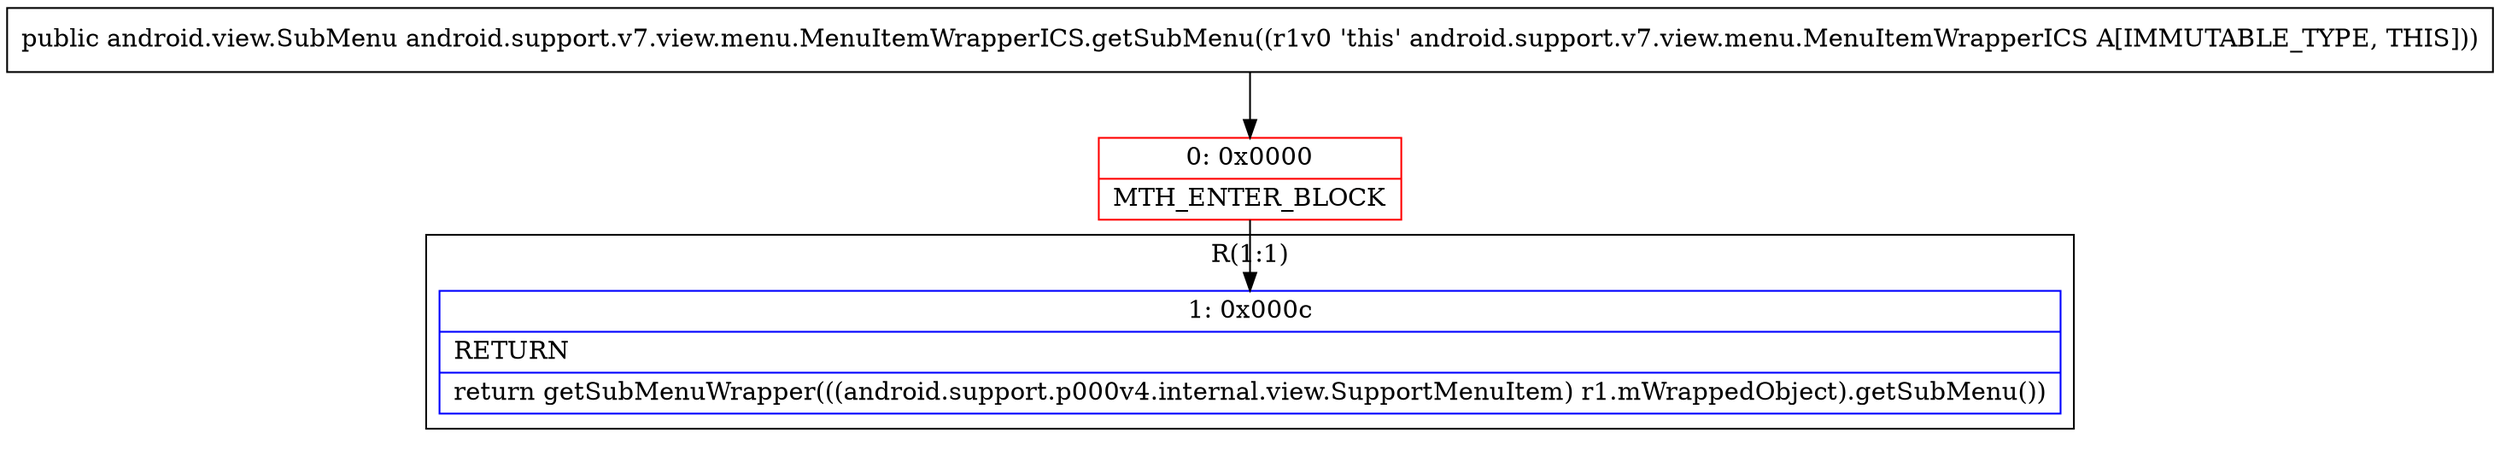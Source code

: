 digraph "CFG forandroid.support.v7.view.menu.MenuItemWrapperICS.getSubMenu()Landroid\/view\/SubMenu;" {
subgraph cluster_Region_750005495 {
label = "R(1:1)";
node [shape=record,color=blue];
Node_1 [shape=record,label="{1\:\ 0x000c|RETURN\l|return getSubMenuWrapper(((android.support.p000v4.internal.view.SupportMenuItem) r1.mWrappedObject).getSubMenu())\l}"];
}
Node_0 [shape=record,color=red,label="{0\:\ 0x0000|MTH_ENTER_BLOCK\l}"];
MethodNode[shape=record,label="{public android.view.SubMenu android.support.v7.view.menu.MenuItemWrapperICS.getSubMenu((r1v0 'this' android.support.v7.view.menu.MenuItemWrapperICS A[IMMUTABLE_TYPE, THIS])) }"];
MethodNode -> Node_0;
Node_0 -> Node_1;
}

